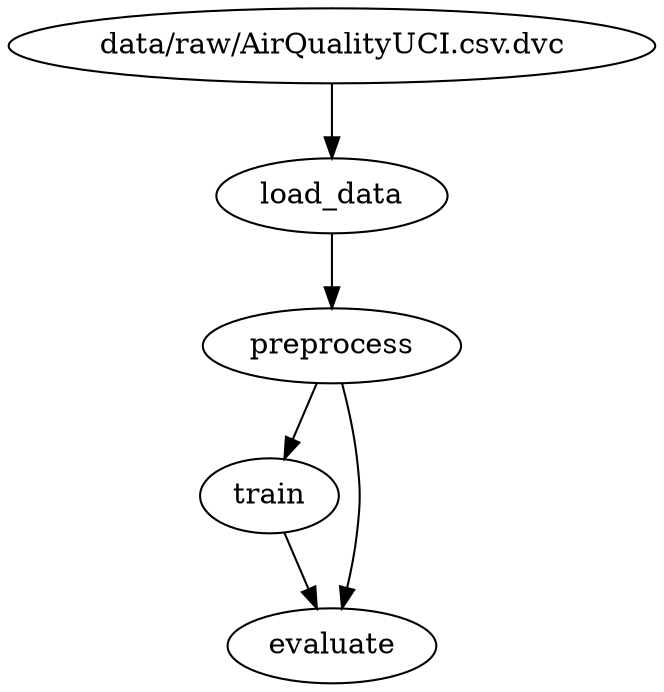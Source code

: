 strict digraph  {
"load_data";
"preprocess";
"train";
"evaluate";
"data/raw/AirQualityUCI.csv.dvc";
"load_data" -> "preprocess";
"preprocess" -> "train";
"preprocess" -> "evaluate";
"train" -> "evaluate";
"data/raw/AirQualityUCI.csv.dvc" -> "load_data";
}

